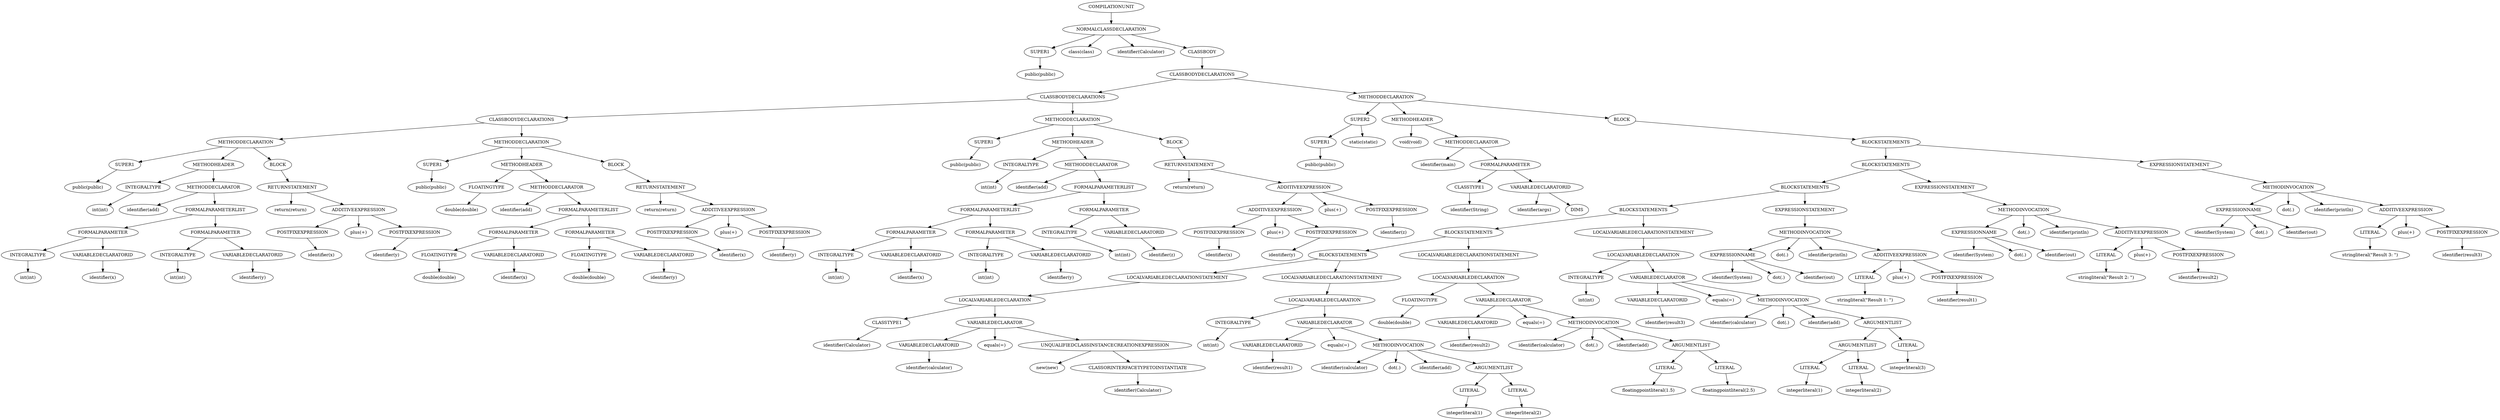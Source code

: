 digraph ASTVisual {
 ordering = out ;
10 [ label="SUPER1"]
20 [ label="public(public)"]
30 [ label="SUPER1"]
40 [ label="public(public)"]
50 [ label="INTEGRALTYPE"]
60 [ label="int(int)"]
70 [ label="INTEGRALTYPE"]
80 [ label="int(int)"]
90 [ label="VARIABLEDECLARATORID"]
100 [ label="identifier(x)"]
110 [ label="FORMALPARAMETER"]
120 [ label="INTEGRALTYPE"]
130 [ label="int(int)"]
140 [ label="VARIABLEDECLARATORID"]
150 [ label="identifier(y)"]
160 [ label="FORMALPARAMETER"]
170 [ label="FORMALPARAMETERLIST"]
180 [ label="METHODDECLARATOR"]
190 [ label="identifier(add)"]
200 [ label="METHODHEADER"]
210 [ label="POSTFIXEXPRESSION"]
220 [ label="identifier(x)"]
230 [ label="POSTFIXEXPRESSION"]
240 [ label="identifier(y)"]
250 [ label="ADDITIVEEXPRESSION"]
260 [ label="plus(+)"]
270 [ label="RETURNSTATEMENT"]
280 [ label="return(return)"]
290 [ label="BLOCK"]
300 [ label="METHODDECLARATION"]
310 [ label="SUPER1"]
320 [ label="public(public)"]
330 [ label="FLOATINGTYPE"]
340 [ label="double(double)"]
350 [ label="FLOATINGTYPE"]
360 [ label="double(double)"]
370 [ label="VARIABLEDECLARATORID"]
380 [ label="identifier(x)"]
390 [ label="FORMALPARAMETER"]
400 [ label="FLOATINGTYPE"]
410 [ label="double(double)"]
420 [ label="VARIABLEDECLARATORID"]
430 [ label="identifier(y)"]
440 [ label="FORMALPARAMETER"]
450 [ label="FORMALPARAMETERLIST"]
460 [ label="METHODDECLARATOR"]
470 [ label="identifier(add)"]
480 [ label="METHODHEADER"]
490 [ label="POSTFIXEXPRESSION"]
500 [ label="identifier(x)"]
510 [ label="POSTFIXEXPRESSION"]
520 [ label="identifier(y)"]
530 [ label="ADDITIVEEXPRESSION"]
540 [ label="plus(+)"]
550 [ label="RETURNSTATEMENT"]
560 [ label="return(return)"]
570 [ label="BLOCK"]
580 [ label="METHODDECLARATION"]
590 [ label="CLASSBODYDECLARATIONS"]
600 [ label="SUPER1"]
610 [ label="public(public)"]
620 [ label="INTEGRALTYPE"]
630 [ label="int(int)"]
640 [ label="INTEGRALTYPE"]
650 [ label="int(int)"]
660 [ label="VARIABLEDECLARATORID"]
670 [ label="identifier(x)"]
680 [ label="FORMALPARAMETER"]
690 [ label="INTEGRALTYPE"]
700 [ label="int(int)"]
710 [ label="VARIABLEDECLARATORID"]
720 [ label="identifier(y)"]
730 [ label="FORMALPARAMETER"]
740 [ label="FORMALPARAMETERLIST"]
750 [ label="INTEGRALTYPE"]
760 [ label="int(int)"]
770 [ label="VARIABLEDECLARATORID"]
780 [ label="identifier(z)"]
790 [ label="FORMALPARAMETER"]
800 [ label="FORMALPARAMETERLIST"]
810 [ label="METHODDECLARATOR"]
820 [ label="identifier(add)"]
830 [ label="METHODHEADER"]
840 [ label="POSTFIXEXPRESSION"]
850 [ label="identifier(x)"]
860 [ label="POSTFIXEXPRESSION"]
870 [ label="identifier(y)"]
880 [ label="ADDITIVEEXPRESSION"]
890 [ label="plus(+)"]
900 [ label="POSTFIXEXPRESSION"]
910 [ label="identifier(z)"]
920 [ label="ADDITIVEEXPRESSION"]
930 [ label="plus(+)"]
940 [ label="RETURNSTATEMENT"]
950 [ label="return(return)"]
960 [ label="BLOCK"]
970 [ label="METHODDECLARATION"]
980 [ label="CLASSBODYDECLARATIONS"]
990 [ label="SUPER1"]
1000 [ label="public(public)"]
1010 [ label="SUPER2"]
1020 [ label="static(static)"]
1030 [ label="CLASSTYPE1"]
1040 [ label="identifier(String)"]
1050 [ label="DIMS"]
1060 [ label="VARIABLEDECLARATORID"]
1070 [ label="identifier(args)"]
1080 [ label="FORMALPARAMETER"]
1090 [ label="METHODDECLARATOR"]
1100 [ label="identifier(main)"]
1110 [ label="METHODHEADER"]
1120 [ label="void(void)"]
1130 [ label="CLASSTYPE1"]
1140 [ label="identifier(Calculator)"]
1150 [ label="VARIABLEDECLARATORID"]
1160 [ label="identifier(calculator)"]
1170 [ label="CLASSORINTERFACETYPETOINSTANTIATE"]
1180 [ label="identifier(Calculator)"]
1190 [ label="UNQUALIFIEDCLASSINSTANCECREATIONEXPRESSION"]
1200 [ label="new(new)"]
1210 [ label="VARIABLEDECLARATOR"]
1220 [ label="equals(=)"]
1230 [ label="LOCALVARIABLEDECLARATION"]
1240 [ label="LOCALVARIABLEDECLARATIONSTATEMENT"]
1250 [ label="INTEGRALTYPE"]
1260 [ label="int(int)"]
1270 [ label="VARIABLEDECLARATORID"]
1280 [ label="identifier(result1)"]
1290 [ label="LITERAL"]
1300 [ label="integerliteral(1)"]
1310 [ label="LITERAL"]
1320 [ label="integerliteral(2)"]
1330 [ label="ARGUMENTLIST"]
1340 [ label="METHODINVOCATION"]
1350 [ label="identifier(calculator)"]
1360 [ label="dot(.)"]
1370 [ label="identifier(add)"]
1380 [ label="VARIABLEDECLARATOR"]
1390 [ label="equals(=)"]
1400 [ label="LOCALVARIABLEDECLARATION"]
1410 [ label="LOCALVARIABLEDECLARATIONSTATEMENT"]
1420 [ label="BLOCKSTATEMENTS"]
1430 [ label="FLOATINGTYPE"]
1440 [ label="double(double)"]
1450 [ label="VARIABLEDECLARATORID"]
1460 [ label="identifier(result2)"]
1470 [ label="LITERAL"]
1480 [ label="floatingpointliteral(1.5)"]
1490 [ label="LITERAL"]
1500 [ label="floatingpointliteral(2.5)"]
1510 [ label="ARGUMENTLIST"]
1520 [ label="METHODINVOCATION"]
1530 [ label="identifier(calculator)"]
1540 [ label="dot(.)"]
1550 [ label="identifier(add)"]
1560 [ label="VARIABLEDECLARATOR"]
1570 [ label="equals(=)"]
1580 [ label="LOCALVARIABLEDECLARATION"]
1590 [ label="LOCALVARIABLEDECLARATIONSTATEMENT"]
1600 [ label="BLOCKSTATEMENTS"]
1610 [ label="INTEGRALTYPE"]
1620 [ label="int(int)"]
1630 [ label="VARIABLEDECLARATORID"]
1640 [ label="identifier(result3)"]
1650 [ label="LITERAL"]
1660 [ label="integerliteral(1)"]
1670 [ label="LITERAL"]
1680 [ label="integerliteral(2)"]
1690 [ label="ARGUMENTLIST"]
1700 [ label="LITERAL"]
1710 [ label="integerliteral(3)"]
1720 [ label="ARGUMENTLIST"]
1730 [ label="METHODINVOCATION"]
1740 [ label="identifier(calculator)"]
1750 [ label="dot(.)"]
1760 [ label="identifier(add)"]
1770 [ label="VARIABLEDECLARATOR"]
1780 [ label="equals(=)"]
1790 [ label="LOCALVARIABLEDECLARATION"]
1800 [ label="LOCALVARIABLEDECLARATIONSTATEMENT"]
1810 [ label="BLOCKSTATEMENTS"]
1820 [ label="EXPRESSIONNAME"]
1830 [ label="identifier(System)"]
1840 [ label="dot(.)"]
1850 [ label="identifier(out)"]
1860 [ label="LITERAL"]
1870 [ label="stringliteral(\"Result 1: \")"]
1880 [ label="POSTFIXEXPRESSION"]
1890 [ label="identifier(result1)"]
1900 [ label="ADDITIVEEXPRESSION"]
1910 [ label="plus(+)"]
1920 [ label="METHODINVOCATION"]
1930 [ label="dot(.)"]
1940 [ label="identifier(println)"]
1950 [ label="EXPRESSIONSTATEMENT"]
1960 [ label="BLOCKSTATEMENTS"]
1970 [ label="EXPRESSIONNAME"]
1980 [ label="identifier(System)"]
1990 [ label="dot(.)"]
2000 [ label="identifier(out)"]
2010 [ label="LITERAL"]
2020 [ label="stringliteral(\"Result 2: \")"]
2030 [ label="POSTFIXEXPRESSION"]
2040 [ label="identifier(result2)"]
2050 [ label="ADDITIVEEXPRESSION"]
2060 [ label="plus(+)"]
2070 [ label="METHODINVOCATION"]
2080 [ label="dot(.)"]
2090 [ label="identifier(println)"]
2100 [ label="EXPRESSIONSTATEMENT"]
2110 [ label="BLOCKSTATEMENTS"]
2120 [ label="EXPRESSIONNAME"]
2130 [ label="identifier(System)"]
2140 [ label="dot(.)"]
2150 [ label="identifier(out)"]
2160 [ label="LITERAL"]
2170 [ label="stringliteral(\"Result 3: \")"]
2180 [ label="POSTFIXEXPRESSION"]
2190 [ label="identifier(result3)"]
2200 [ label="ADDITIVEEXPRESSION"]
2210 [ label="plus(+)"]
2220 [ label="METHODINVOCATION"]
2230 [ label="dot(.)"]
2240 [ label="identifier(println)"]
2250 [ label="EXPRESSIONSTATEMENT"]
2260 [ label="BLOCKSTATEMENTS"]
2270 [ label="BLOCK"]
2280 [ label="METHODDECLARATION"]
2290 [ label="CLASSBODYDECLARATIONS"]
2300 [ label="CLASSBODY"]
2310 [ label="NORMALCLASSDECLARATION"]
2320 [ label="class(class)"]
2330 [ label="identifier(Calculator)"]
2340 [ label="COMPILATIONUNIT"]
10 -> 20[ label=""]
30 -> 40[ label=""]
50 -> 60[ label=""]
70 -> 80[ label=""]
90 -> 100[ label=""]
110 -> 70[ label=""]
110 -> 90[ label=""]
120 -> 130[ label=""]
140 -> 150[ label=""]
160 -> 120[ label=""]
160 -> 140[ label=""]
170 -> 110[ label=""]
170 -> 160[ label=""]
180 -> 190[ label=""]
180 -> 170[ label=""]
200 -> 50[ label=""]
200 -> 180[ label=""]
210 -> 220[ label=""]
230 -> 240[ label=""]
250 -> 210[ label=""]
250 -> 260[ label=""]
250 -> 230[ label=""]
270 -> 280[ label=""]
270 -> 250[ label=""]
290 -> 270[ label=""]
300 -> 30[ label=""]
300 -> 200[ label=""]
300 -> 290[ label=""]
310 -> 320[ label=""]
330 -> 340[ label=""]
350 -> 360[ label=""]
370 -> 380[ label=""]
390 -> 350[ label=""]
390 -> 370[ label=""]
400 -> 410[ label=""]
420 -> 430[ label=""]
440 -> 400[ label=""]
440 -> 420[ label=""]
450 -> 390[ label=""]
450 -> 440[ label=""]
460 -> 470[ label=""]
460 -> 450[ label=""]
480 -> 330[ label=""]
480 -> 460[ label=""]
490 -> 500[ label=""]
510 -> 520[ label=""]
530 -> 490[ label=""]
530 -> 540[ label=""]
530 -> 510[ label=""]
550 -> 560[ label=""]
550 -> 530[ label=""]
570 -> 550[ label=""]
580 -> 310[ label=""]
580 -> 480[ label=""]
580 -> 570[ label=""]
590 -> 300[ label=""]
590 -> 580[ label=""]
600 -> 610[ label=""]
620 -> 630[ label=""]
640 -> 650[ label=""]
660 -> 670[ label=""]
680 -> 640[ label=""]
680 -> 660[ label=""]
690 -> 700[ label=""]
710 -> 720[ label=""]
730 -> 690[ label=""]
730 -> 710[ label=""]
740 -> 680[ label=""]
740 -> 730[ label=""]
750 -> 760[ label=""]
770 -> 780[ label=""]
790 -> 750[ label=""]
790 -> 770[ label=""]
800 -> 740[ label=""]
800 -> 790[ label=""]
810 -> 820[ label=""]
810 -> 800[ label=""]
830 -> 620[ label=""]
830 -> 810[ label=""]
840 -> 850[ label=""]
860 -> 870[ label=""]
880 -> 840[ label=""]
880 -> 890[ label=""]
880 -> 860[ label=""]
900 -> 910[ label=""]
920 -> 880[ label=""]
920 -> 930[ label=""]
920 -> 900[ label=""]
940 -> 950[ label=""]
940 -> 920[ label=""]
960 -> 940[ label=""]
970 -> 600[ label=""]
970 -> 830[ label=""]
970 -> 960[ label=""]
980 -> 590[ label=""]
980 -> 970[ label=""]
990 -> 1000[ label=""]
1010 -> 990[ label=""]
1010 -> 1020[ label=""]
1030 -> 1040[ label=""]
1060 -> 1070[ label=""]
1060 -> 1050[ label=""]
1080 -> 1030[ label=""]
1080 -> 1060[ label=""]
1090 -> 1100[ label=""]
1090 -> 1080[ label=""]
1110 -> 1120[ label=""]
1110 -> 1090[ label=""]
1130 -> 1140[ label=""]
1150 -> 1160[ label=""]
1170 -> 1180[ label=""]
1190 -> 1200[ label=""]
1190 -> 1170[ label=""]
1210 -> 1150[ label=""]
1210 -> 1220[ label=""]
1210 -> 1190[ label=""]
1230 -> 1130[ label=""]
1230 -> 1210[ label=""]
1240 -> 1230[ label=""]
1250 -> 1260[ label=""]
1270 -> 1280[ label=""]
1290 -> 1300[ label=""]
1310 -> 1320[ label=""]
1330 -> 1290[ label=""]
1330 -> 1310[ label=""]
1340 -> 1350[ label=""]
1340 -> 1360[ label=""]
1340 -> 1370[ label=""]
1340 -> 1330[ label=""]
1380 -> 1270[ label=""]
1380 -> 1390[ label=""]
1380 -> 1340[ label=""]
1400 -> 1250[ label=""]
1400 -> 1380[ label=""]
1410 -> 1400[ label=""]
1420 -> 1240[ label=""]
1420 -> 1410[ label=""]
1430 -> 1440[ label=""]
1450 -> 1460[ label=""]
1470 -> 1480[ label=""]
1490 -> 1500[ label=""]
1510 -> 1470[ label=""]
1510 -> 1490[ label=""]
1520 -> 1530[ label=""]
1520 -> 1540[ label=""]
1520 -> 1550[ label=""]
1520 -> 1510[ label=""]
1560 -> 1450[ label=""]
1560 -> 1570[ label=""]
1560 -> 1520[ label=""]
1580 -> 1430[ label=""]
1580 -> 1560[ label=""]
1590 -> 1580[ label=""]
1600 -> 1420[ label=""]
1600 -> 1590[ label=""]
1610 -> 1620[ label=""]
1630 -> 1640[ label=""]
1650 -> 1660[ label=""]
1670 -> 1680[ label=""]
1690 -> 1650[ label=""]
1690 -> 1670[ label=""]
1700 -> 1710[ label=""]
1720 -> 1690[ label=""]
1720 -> 1700[ label=""]
1730 -> 1740[ label=""]
1730 -> 1750[ label=""]
1730 -> 1760[ label=""]
1730 -> 1720[ label=""]
1770 -> 1630[ label=""]
1770 -> 1780[ label=""]
1770 -> 1730[ label=""]
1790 -> 1610[ label=""]
1790 -> 1770[ label=""]
1800 -> 1790[ label=""]
1810 -> 1600[ label=""]
1810 -> 1800[ label=""]
1820 -> 1830[ label=""]
1820 -> 1840[ label=""]
1820 -> 1850[ label=""]
1860 -> 1870[ label=""]
1880 -> 1890[ label=""]
1900 -> 1860[ label=""]
1900 -> 1910[ label=""]
1900 -> 1880[ label=""]
1920 -> 1820[ label=""]
1920 -> 1930[ label=""]
1920 -> 1940[ label=""]
1920 -> 1900[ label=""]
1950 -> 1920[ label=""]
1960 -> 1810[ label=""]
1960 -> 1950[ label=""]
1970 -> 1980[ label=""]
1970 -> 1990[ label=""]
1970 -> 2000[ label=""]
2010 -> 2020[ label=""]
2030 -> 2040[ label=""]
2050 -> 2010[ label=""]
2050 -> 2060[ label=""]
2050 -> 2030[ label=""]
2070 -> 1970[ label=""]
2070 -> 2080[ label=""]
2070 -> 2090[ label=""]
2070 -> 2050[ label=""]
2100 -> 2070[ label=""]
2110 -> 1960[ label=""]
2110 -> 2100[ label=""]
2120 -> 2130[ label=""]
2120 -> 2140[ label=""]
2120 -> 2150[ label=""]
2160 -> 2170[ label=""]
2180 -> 2190[ label=""]
2200 -> 2160[ label=""]
2200 -> 2210[ label=""]
2200 -> 2180[ label=""]
2220 -> 2120[ label=""]
2220 -> 2230[ label=""]
2220 -> 2240[ label=""]
2220 -> 2200[ label=""]
2250 -> 2220[ label=""]
2260 -> 2110[ label=""]
2260 -> 2250[ label=""]
2270 -> 2260[ label=""]
2280 -> 1010[ label=""]
2280 -> 1110[ label=""]
2280 -> 2270[ label=""]
2290 -> 980[ label=""]
2290 -> 2280[ label=""]
2300 -> 2290[ label=""]
2310 -> 10[ label=""]
2310 -> 2320[ label=""]
2310 -> 2330[ label=""]
2310 -> 2300[ label=""]
2340 -> 2310[ label=""]
  }
